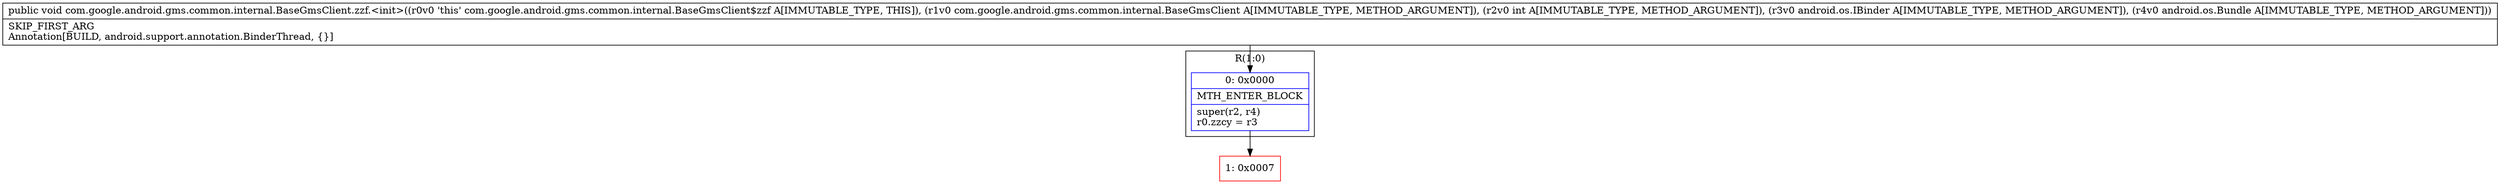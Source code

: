 digraph "CFG forcom.google.android.gms.common.internal.BaseGmsClient.zzf.\<init\>(Lcom\/google\/android\/gms\/common\/internal\/BaseGmsClient;ILandroid\/os\/IBinder;Landroid\/os\/Bundle;)V" {
subgraph cluster_Region_13464459 {
label = "R(1:0)";
node [shape=record,color=blue];
Node_0 [shape=record,label="{0\:\ 0x0000|MTH_ENTER_BLOCK\l|super(r2, r4)\lr0.zzcy = r3\l}"];
}
Node_1 [shape=record,color=red,label="{1\:\ 0x0007}"];
MethodNode[shape=record,label="{public void com.google.android.gms.common.internal.BaseGmsClient.zzf.\<init\>((r0v0 'this' com.google.android.gms.common.internal.BaseGmsClient$zzf A[IMMUTABLE_TYPE, THIS]), (r1v0 com.google.android.gms.common.internal.BaseGmsClient A[IMMUTABLE_TYPE, METHOD_ARGUMENT]), (r2v0 int A[IMMUTABLE_TYPE, METHOD_ARGUMENT]), (r3v0 android.os.IBinder A[IMMUTABLE_TYPE, METHOD_ARGUMENT]), (r4v0 android.os.Bundle A[IMMUTABLE_TYPE, METHOD_ARGUMENT]))  | SKIP_FIRST_ARG\lAnnotation[BUILD, android.support.annotation.BinderThread, \{\}]\l}"];
MethodNode -> Node_0;
Node_0 -> Node_1;
}

